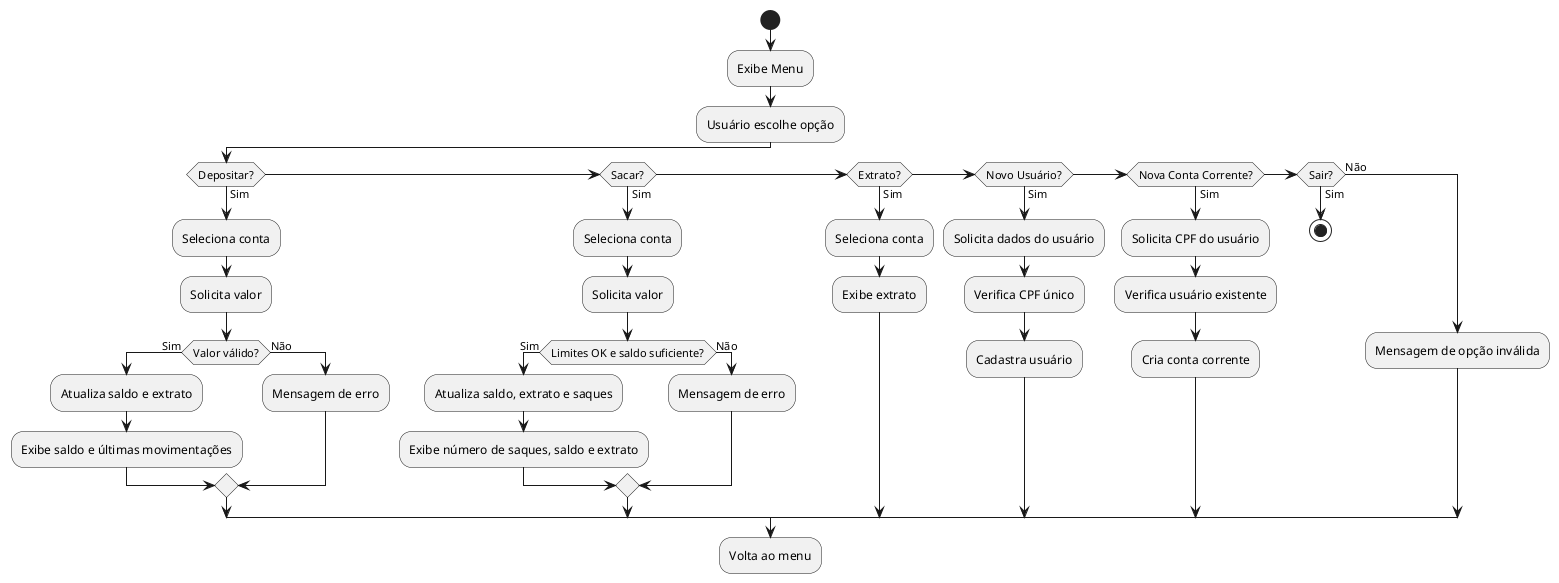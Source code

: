 @startuml
start
:Exibe Menu;
:Usuário escolhe opção;
if (Depositar?) then (Sim)
  :Seleciona conta;
  :Solicita valor;
  if (Valor válido?) then (Sim)
    :Atualiza saldo e extrato;
    :Exibe saldo e últimas movimentações;
  else (Não)
    :Mensagem de erro;
  endif
elseif (Sacar?) then (Sim)
  :Seleciona conta;
  :Solicita valor;
  if (Limites OK e saldo suficiente?) then (Sim)
    :Atualiza saldo, extrato e saques;
    :Exibe número de saques, saldo e extrato;
  else (Não)
    :Mensagem de erro;
  endif
elseif (Extrato?) then (Sim)
  :Seleciona conta;
  :Exibe extrato;
elseif (Novo Usuário?) then (Sim)
  :Solicita dados do usuário;
  :Verifica CPF único;
  :Cadastra usuário;
elseif (Nova Conta Corrente?) then (Sim)
  :Solicita CPF do usuário;
  :Verifica usuário existente;
  :Cria conta corrente;
elseif (Sair?) then (Sim)
  stop
else (Não)
  :Mensagem de opção inválida;
endif
:Volta ao menu;
@enduml